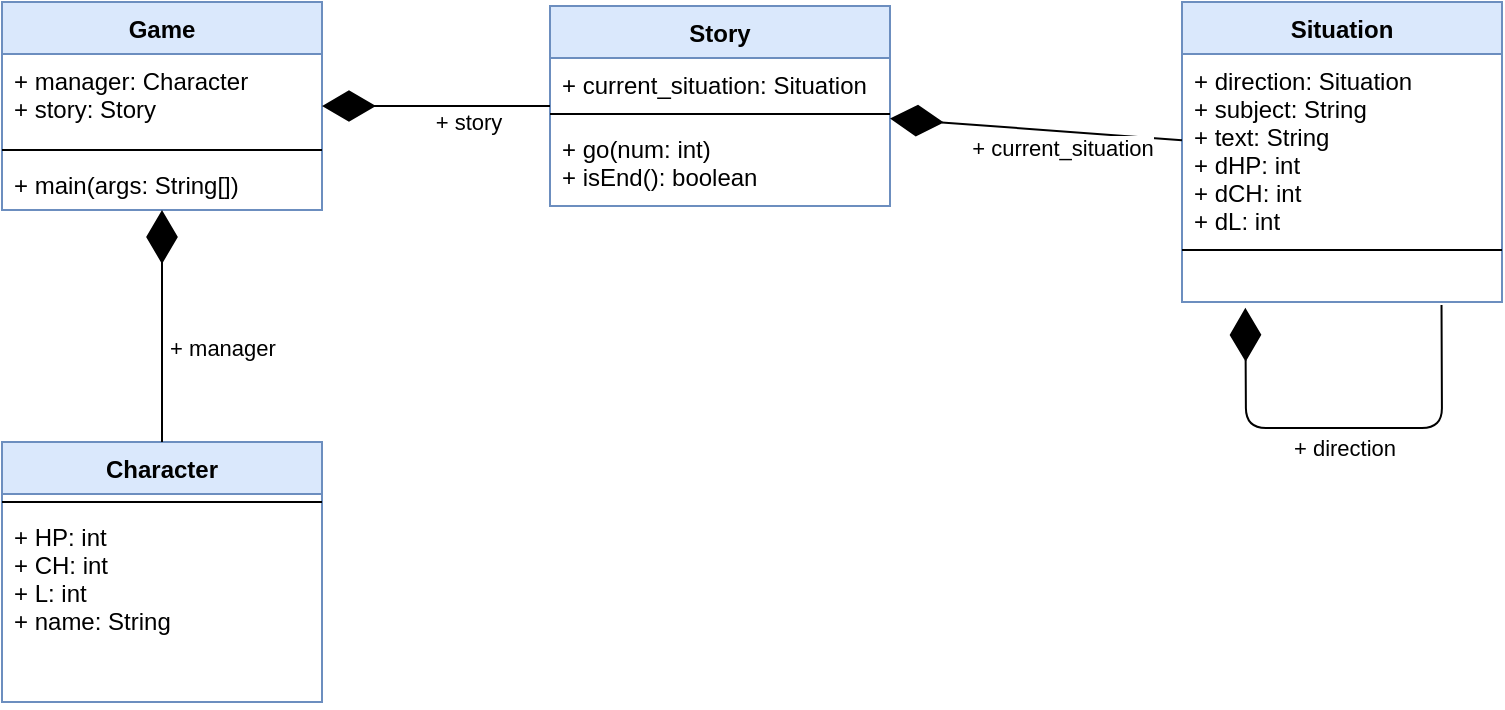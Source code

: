 <mxfile version="20.7.4" type="github">
  <diagram id="C5RBs43oDa-KdzZeNtuy" name="Page-1">
    <mxGraphModel dx="1434" dy="739" grid="1" gridSize="10" guides="1" tooltips="1" connect="1" arrows="1" fold="1" page="1" pageScale="1" pageWidth="827" pageHeight="1169" math="0" shadow="0">
      <root>
        <mxCell id="WIyWlLk6GJQsqaUBKTNV-0" />
        <mxCell id="WIyWlLk6GJQsqaUBKTNV-1" parent="WIyWlLk6GJQsqaUBKTNV-0" />
        <mxCell id="0FZKELGrT3dMzUIAzs_u-0" value="Game" style="swimlane;fontStyle=1;align=center;verticalAlign=top;childLayout=stackLayout;horizontal=1;startSize=26;horizontalStack=0;resizeParent=1;resizeParentMax=0;resizeLast=0;collapsible=1;marginBottom=0;fillColor=#dae8fc;strokeColor=#6c8ebf;" vertex="1" parent="WIyWlLk6GJQsqaUBKTNV-1">
          <mxGeometry x="140" y="140" width="160" height="104" as="geometry" />
        </mxCell>
        <mxCell id="0FZKELGrT3dMzUIAzs_u-1" value="+ manager: Character&#xa;+ story: Story" style="text;strokeColor=none;fillColor=none;align=left;verticalAlign=top;spacingLeft=4;spacingRight=4;overflow=hidden;rotatable=0;points=[[0,0.5],[1,0.5]];portConstraint=eastwest;" vertex="1" parent="0FZKELGrT3dMzUIAzs_u-0">
          <mxGeometry y="26" width="160" height="44" as="geometry" />
        </mxCell>
        <mxCell id="0FZKELGrT3dMzUIAzs_u-2" value="" style="line;strokeWidth=1;fillColor=none;align=left;verticalAlign=middle;spacingTop=-1;spacingLeft=3;spacingRight=3;rotatable=0;labelPosition=right;points=[];portConstraint=eastwest;" vertex="1" parent="0FZKELGrT3dMzUIAzs_u-0">
          <mxGeometry y="70" width="160" height="8" as="geometry" />
        </mxCell>
        <mxCell id="0FZKELGrT3dMzUIAzs_u-3" value="+ main(args: String[])" style="text;strokeColor=none;fillColor=none;align=left;verticalAlign=top;spacingLeft=4;spacingRight=4;overflow=hidden;rotatable=0;points=[[0,0.5],[1,0.5]];portConstraint=eastwest;" vertex="1" parent="0FZKELGrT3dMzUIAzs_u-0">
          <mxGeometry y="78" width="160" height="26" as="geometry" />
        </mxCell>
        <mxCell id="0FZKELGrT3dMzUIAzs_u-4" value="Story" style="swimlane;fontStyle=1;align=center;verticalAlign=top;childLayout=stackLayout;horizontal=1;startSize=26;horizontalStack=0;resizeParent=1;resizeParentMax=0;resizeLast=0;collapsible=1;marginBottom=0;fillColor=#dae8fc;strokeColor=#6c8ebf;" vertex="1" parent="WIyWlLk6GJQsqaUBKTNV-1">
          <mxGeometry x="414" y="142" width="170" height="100" as="geometry" />
        </mxCell>
        <mxCell id="0FZKELGrT3dMzUIAzs_u-5" value="+ current_situation: Situation" style="text;strokeColor=none;fillColor=none;align=left;verticalAlign=top;spacingLeft=4;spacingRight=4;overflow=hidden;rotatable=0;points=[[0,0.5],[1,0.5]];portConstraint=eastwest;" vertex="1" parent="0FZKELGrT3dMzUIAzs_u-4">
          <mxGeometry y="26" width="170" height="24" as="geometry" />
        </mxCell>
        <mxCell id="0FZKELGrT3dMzUIAzs_u-6" value="" style="line;strokeWidth=1;fillColor=none;align=left;verticalAlign=middle;spacingTop=-1;spacingLeft=3;spacingRight=3;rotatable=0;labelPosition=right;points=[];portConstraint=eastwest;" vertex="1" parent="0FZKELGrT3dMzUIAzs_u-4">
          <mxGeometry y="50" width="170" height="8" as="geometry" />
        </mxCell>
        <mxCell id="0FZKELGrT3dMzUIAzs_u-7" value="+ go(num: int)&#xa;+ isEnd(): boolean" style="text;strokeColor=none;fillColor=none;align=left;verticalAlign=top;spacingLeft=4;spacingRight=4;overflow=hidden;rotatable=0;points=[[0,0.5],[1,0.5]];portConstraint=eastwest;" vertex="1" parent="0FZKELGrT3dMzUIAzs_u-4">
          <mxGeometry y="58" width="170" height="42" as="geometry" />
        </mxCell>
        <mxCell id="0FZKELGrT3dMzUIAzs_u-8" value="Situation" style="swimlane;fontStyle=1;align=center;verticalAlign=top;childLayout=stackLayout;horizontal=1;startSize=26;horizontalStack=0;resizeParent=1;resizeParentMax=0;resizeLast=0;collapsible=1;marginBottom=0;fillColor=#dae8fc;strokeColor=#6c8ebf;" vertex="1" parent="WIyWlLk6GJQsqaUBKTNV-1">
          <mxGeometry x="730" y="140" width="160" height="150" as="geometry" />
        </mxCell>
        <mxCell id="0FZKELGrT3dMzUIAzs_u-9" value="+ direction: Situation&#xa;+ subject: String&#xa;+ text: String&#xa;+ dHP: int&#xa;+ dCH: int&#xa;+ dL: int&#xa;" style="text;strokeColor=none;fillColor=none;align=left;verticalAlign=top;spacingLeft=4;spacingRight=4;overflow=hidden;rotatable=0;points=[[0,0.5],[1,0.5]];portConstraint=eastwest;" vertex="1" parent="0FZKELGrT3dMzUIAzs_u-8">
          <mxGeometry y="26" width="160" height="94" as="geometry" />
        </mxCell>
        <mxCell id="0FZKELGrT3dMzUIAzs_u-10" value="" style="line;strokeWidth=1;fillColor=none;align=left;verticalAlign=middle;spacingTop=-1;spacingLeft=3;spacingRight=3;rotatable=0;labelPosition=right;points=[];portConstraint=eastwest;" vertex="1" parent="0FZKELGrT3dMzUIAzs_u-8">
          <mxGeometry y="120" width="160" height="8" as="geometry" />
        </mxCell>
        <mxCell id="0FZKELGrT3dMzUIAzs_u-11" value="  " style="text;strokeColor=none;fillColor=none;align=left;verticalAlign=top;spacingLeft=4;spacingRight=4;overflow=hidden;rotatable=0;points=[[0,0.5],[1,0.5]];portConstraint=eastwest;" vertex="1" parent="0FZKELGrT3dMzUIAzs_u-8">
          <mxGeometry y="128" width="160" height="22" as="geometry" />
        </mxCell>
        <mxCell id="0FZKELGrT3dMzUIAzs_u-12" value="" style="endArrow=diamondThin;endFill=1;endSize=24;html=1;entryX=0.198;entryY=1.133;entryDx=0;entryDy=0;entryPerimeter=0;exitX=0.811;exitY=1.071;exitDx=0;exitDy=0;exitPerimeter=0;" edge="1" parent="0FZKELGrT3dMzUIAzs_u-8" source="0FZKELGrT3dMzUIAzs_u-11" target="0FZKELGrT3dMzUIAzs_u-11">
          <mxGeometry width="160" relative="1" as="geometry">
            <mxPoint x="110" y="153" as="sourcePoint" />
            <mxPoint x="50" y="203" as="targetPoint" />
            <Array as="points">
              <mxPoint x="130" y="213" />
              <mxPoint x="32" y="213" />
            </Array>
          </mxGeometry>
        </mxCell>
        <mxCell id="0FZKELGrT3dMzUIAzs_u-13" value="+ direction" style="edgeLabel;html=1;align=center;verticalAlign=middle;resizable=0;points=[];" vertex="1" connectable="0" parent="0FZKELGrT3dMzUIAzs_u-12">
          <mxGeometry x="-0.155" y="2" relative="1" as="geometry">
            <mxPoint x="-18.34" y="8" as="offset" />
          </mxGeometry>
        </mxCell>
        <mxCell id="0FZKELGrT3dMzUIAzs_u-14" value="Character" style="swimlane;fontStyle=1;align=center;verticalAlign=top;childLayout=stackLayout;horizontal=1;startSize=26;horizontalStack=0;resizeParent=1;resizeParentMax=0;resizeLast=0;collapsible=1;marginBottom=0;fillColor=#dae8fc;strokeColor=#6c8ebf;" vertex="1" parent="WIyWlLk6GJQsqaUBKTNV-1">
          <mxGeometry x="140" y="360" width="160" height="130" as="geometry" />
        </mxCell>
        <mxCell id="0FZKELGrT3dMzUIAzs_u-16" value="" style="line;strokeWidth=1;fillColor=none;align=left;verticalAlign=middle;spacingTop=-1;spacingLeft=3;spacingRight=3;rotatable=0;labelPosition=right;points=[];portConstraint=eastwest;" vertex="1" parent="0FZKELGrT3dMzUIAzs_u-14">
          <mxGeometry y="26" width="160" height="8" as="geometry" />
        </mxCell>
        <mxCell id="0FZKELGrT3dMzUIAzs_u-15" value="+ HP: int&#xa;+ CH: int&#xa;+ L: int&#xa;+ name: String" style="text;strokeColor=none;fillColor=none;align=left;verticalAlign=top;spacingLeft=4;spacingRight=4;overflow=hidden;rotatable=0;points=[[0,0.5],[1,0.5]];portConstraint=eastwest;" vertex="1" parent="0FZKELGrT3dMzUIAzs_u-14">
          <mxGeometry y="34" width="160" height="74" as="geometry" />
        </mxCell>
        <mxCell id="0FZKELGrT3dMzUIAzs_u-17" value="  " style="text;strokeColor=none;fillColor=none;align=left;verticalAlign=top;spacingLeft=4;spacingRight=4;overflow=hidden;rotatable=0;points=[[0,0.5],[1,0.5]];portConstraint=eastwest;" vertex="1" parent="0FZKELGrT3dMzUIAzs_u-14">
          <mxGeometry y="108" width="160" height="22" as="geometry" />
        </mxCell>
        <mxCell id="0FZKELGrT3dMzUIAzs_u-18" value="" style="endArrow=diamondThin;endFill=1;endSize=24;html=1;" edge="1" parent="WIyWlLk6GJQsqaUBKTNV-1" source="0FZKELGrT3dMzUIAzs_u-8" target="0FZKELGrT3dMzUIAzs_u-4">
          <mxGeometry width="160" relative="1" as="geometry">
            <mxPoint x="890" y="463" as="sourcePoint" />
            <mxPoint x="1050" y="463" as="targetPoint" />
          </mxGeometry>
        </mxCell>
        <mxCell id="0FZKELGrT3dMzUIAzs_u-19" value="+ current_situation" style="edgeLabel;html=1;align=center;verticalAlign=middle;resizable=0;points=[];" vertex="1" connectable="0" parent="0FZKELGrT3dMzUIAzs_u-18">
          <mxGeometry x="-0.281" y="-2" relative="1" as="geometry">
            <mxPoint x="-7.59" y="10" as="offset" />
          </mxGeometry>
        </mxCell>
        <mxCell id="0FZKELGrT3dMzUIAzs_u-20" value="" style="endArrow=diamondThin;endFill=1;endSize=24;html=1;" edge="1" parent="WIyWlLk6GJQsqaUBKTNV-1" source="0FZKELGrT3dMzUIAzs_u-4" target="0FZKELGrT3dMzUIAzs_u-0">
          <mxGeometry width="160" relative="1" as="geometry">
            <mxPoint x="1010" y="353" as="sourcePoint" />
            <mxPoint x="1170" y="353" as="targetPoint" />
          </mxGeometry>
        </mxCell>
        <mxCell id="0FZKELGrT3dMzUIAzs_u-21" value="+ story" style="edgeLabel;html=1;align=center;verticalAlign=middle;resizable=0;points=[];" vertex="1" connectable="0" parent="0FZKELGrT3dMzUIAzs_u-20">
          <mxGeometry x="-0.282" y="-1" relative="1" as="geometry">
            <mxPoint y="9" as="offset" />
          </mxGeometry>
        </mxCell>
        <mxCell id="0FZKELGrT3dMzUIAzs_u-22" value="" style="endArrow=diamondThin;endFill=1;endSize=24;html=1;" edge="1" parent="WIyWlLk6GJQsqaUBKTNV-1" source="0FZKELGrT3dMzUIAzs_u-14" target="0FZKELGrT3dMzUIAzs_u-0">
          <mxGeometry width="160" relative="1" as="geometry">
            <mxPoint x="1010" y="353" as="sourcePoint" />
            <mxPoint x="1170" y="353" as="targetPoint" />
          </mxGeometry>
        </mxCell>
        <mxCell id="0FZKELGrT3dMzUIAzs_u-23" value="+ manager" style="edgeLabel;html=1;align=center;verticalAlign=middle;resizable=0;points=[];" vertex="1" connectable="0" parent="0FZKELGrT3dMzUIAzs_u-22">
          <mxGeometry x="-0.18" y="2" relative="1" as="geometry">
            <mxPoint x="32" as="offset" />
          </mxGeometry>
        </mxCell>
      </root>
    </mxGraphModel>
  </diagram>
</mxfile>
